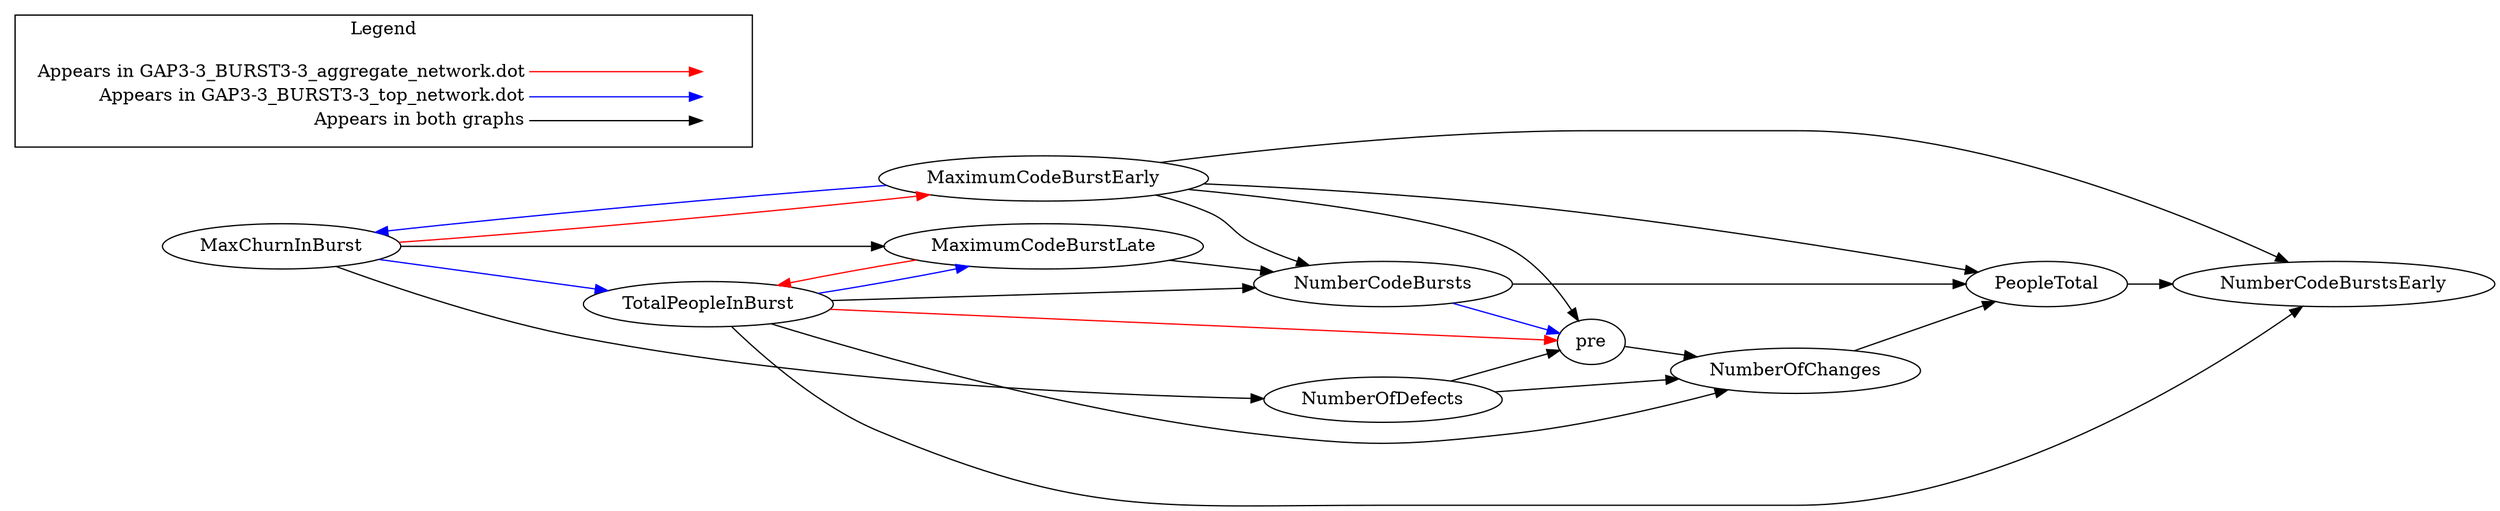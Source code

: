 digraph {
MaxChurnInBurst -> MaximumCodeBurstEarly[color="red"];
TotalPeopleInBurst -> pre[color="red"];
MaximumCodeBurstLate -> TotalPeopleInBurst[color="red"];
NumberOfDefects -> NumberOfChanges[color="black"];
NumberOfDefects -> pre[color="black"];
NumberOfChanges -> PeopleTotal[color="black"];
MaximumCodeBurstEarly -> NumberCodeBurstsEarly[color="black"];
MaximumCodeBurstEarly -> pre[color="black"];
MaximumCodeBurstEarly -> PeopleTotal[color="black"];
pre -> NumberOfChanges[color="black"];
MaximumCodeBurstLate -> NumberCodeBursts[color="black"];
PeopleTotal -> NumberCodeBurstsEarly[color="black"];
TotalPeopleInBurst -> NumberOfChanges[color="black"];
TotalPeopleInBurst -> NumberCodeBurstsEarly[color="black"];
NumberCodeBursts -> PeopleTotal[color="black"];
MaximumCodeBurstEarly -> NumberCodeBursts[color="black"];
TotalPeopleInBurst -> NumberCodeBursts[color="black"];
MaxChurnInBurst -> NumberOfDefects[color="black"];
MaxChurnInBurst -> MaximumCodeBurstLate[color="black"];
NumberCodeBursts -> pre[color="blue"];
MaximumCodeBurstEarly -> MaxChurnInBurst[color="blue"];
TotalPeopleInBurst -> MaximumCodeBurstLate[color="blue"];
MaxChurnInBurst -> TotalPeopleInBurst[color="blue"];

  rankdir=LR
  node [shape=plaintext]
  subgraph cluster_01 { 
    label = "Legend";
    key [label=<<table border="0" cellpadding="2" cellspacing="0" cellborder="0">
      <tr><td align="right" port="i1">Appears in GAP3-3_BURST3-3_aggregate_network.dot</td></tr>
      <tr><td align="right" port="i2">Appears in GAP3-3_BURST3-3_top_network.dot</td></tr>
      <tr><td align="right" port="i3">Appears in both graphs</td></tr>
      </table>>]
    key2 [label=<<table border="0" cellpadding="2" cellspacing="0" cellborder="0">
      <tr><td port="i1">&nbsp;</td></tr>
      <tr><td port="i2">&nbsp;</td></tr>
      <tr><td port="i3">&nbsp;</td></tr>
      </table>>]
    key:i1:e -> key2:i1:w [color=red]
    key:i2:e -> key2:i2:w [color=blue]
    key:i3:e -> key2:i3:w [color=black]
  }
}
